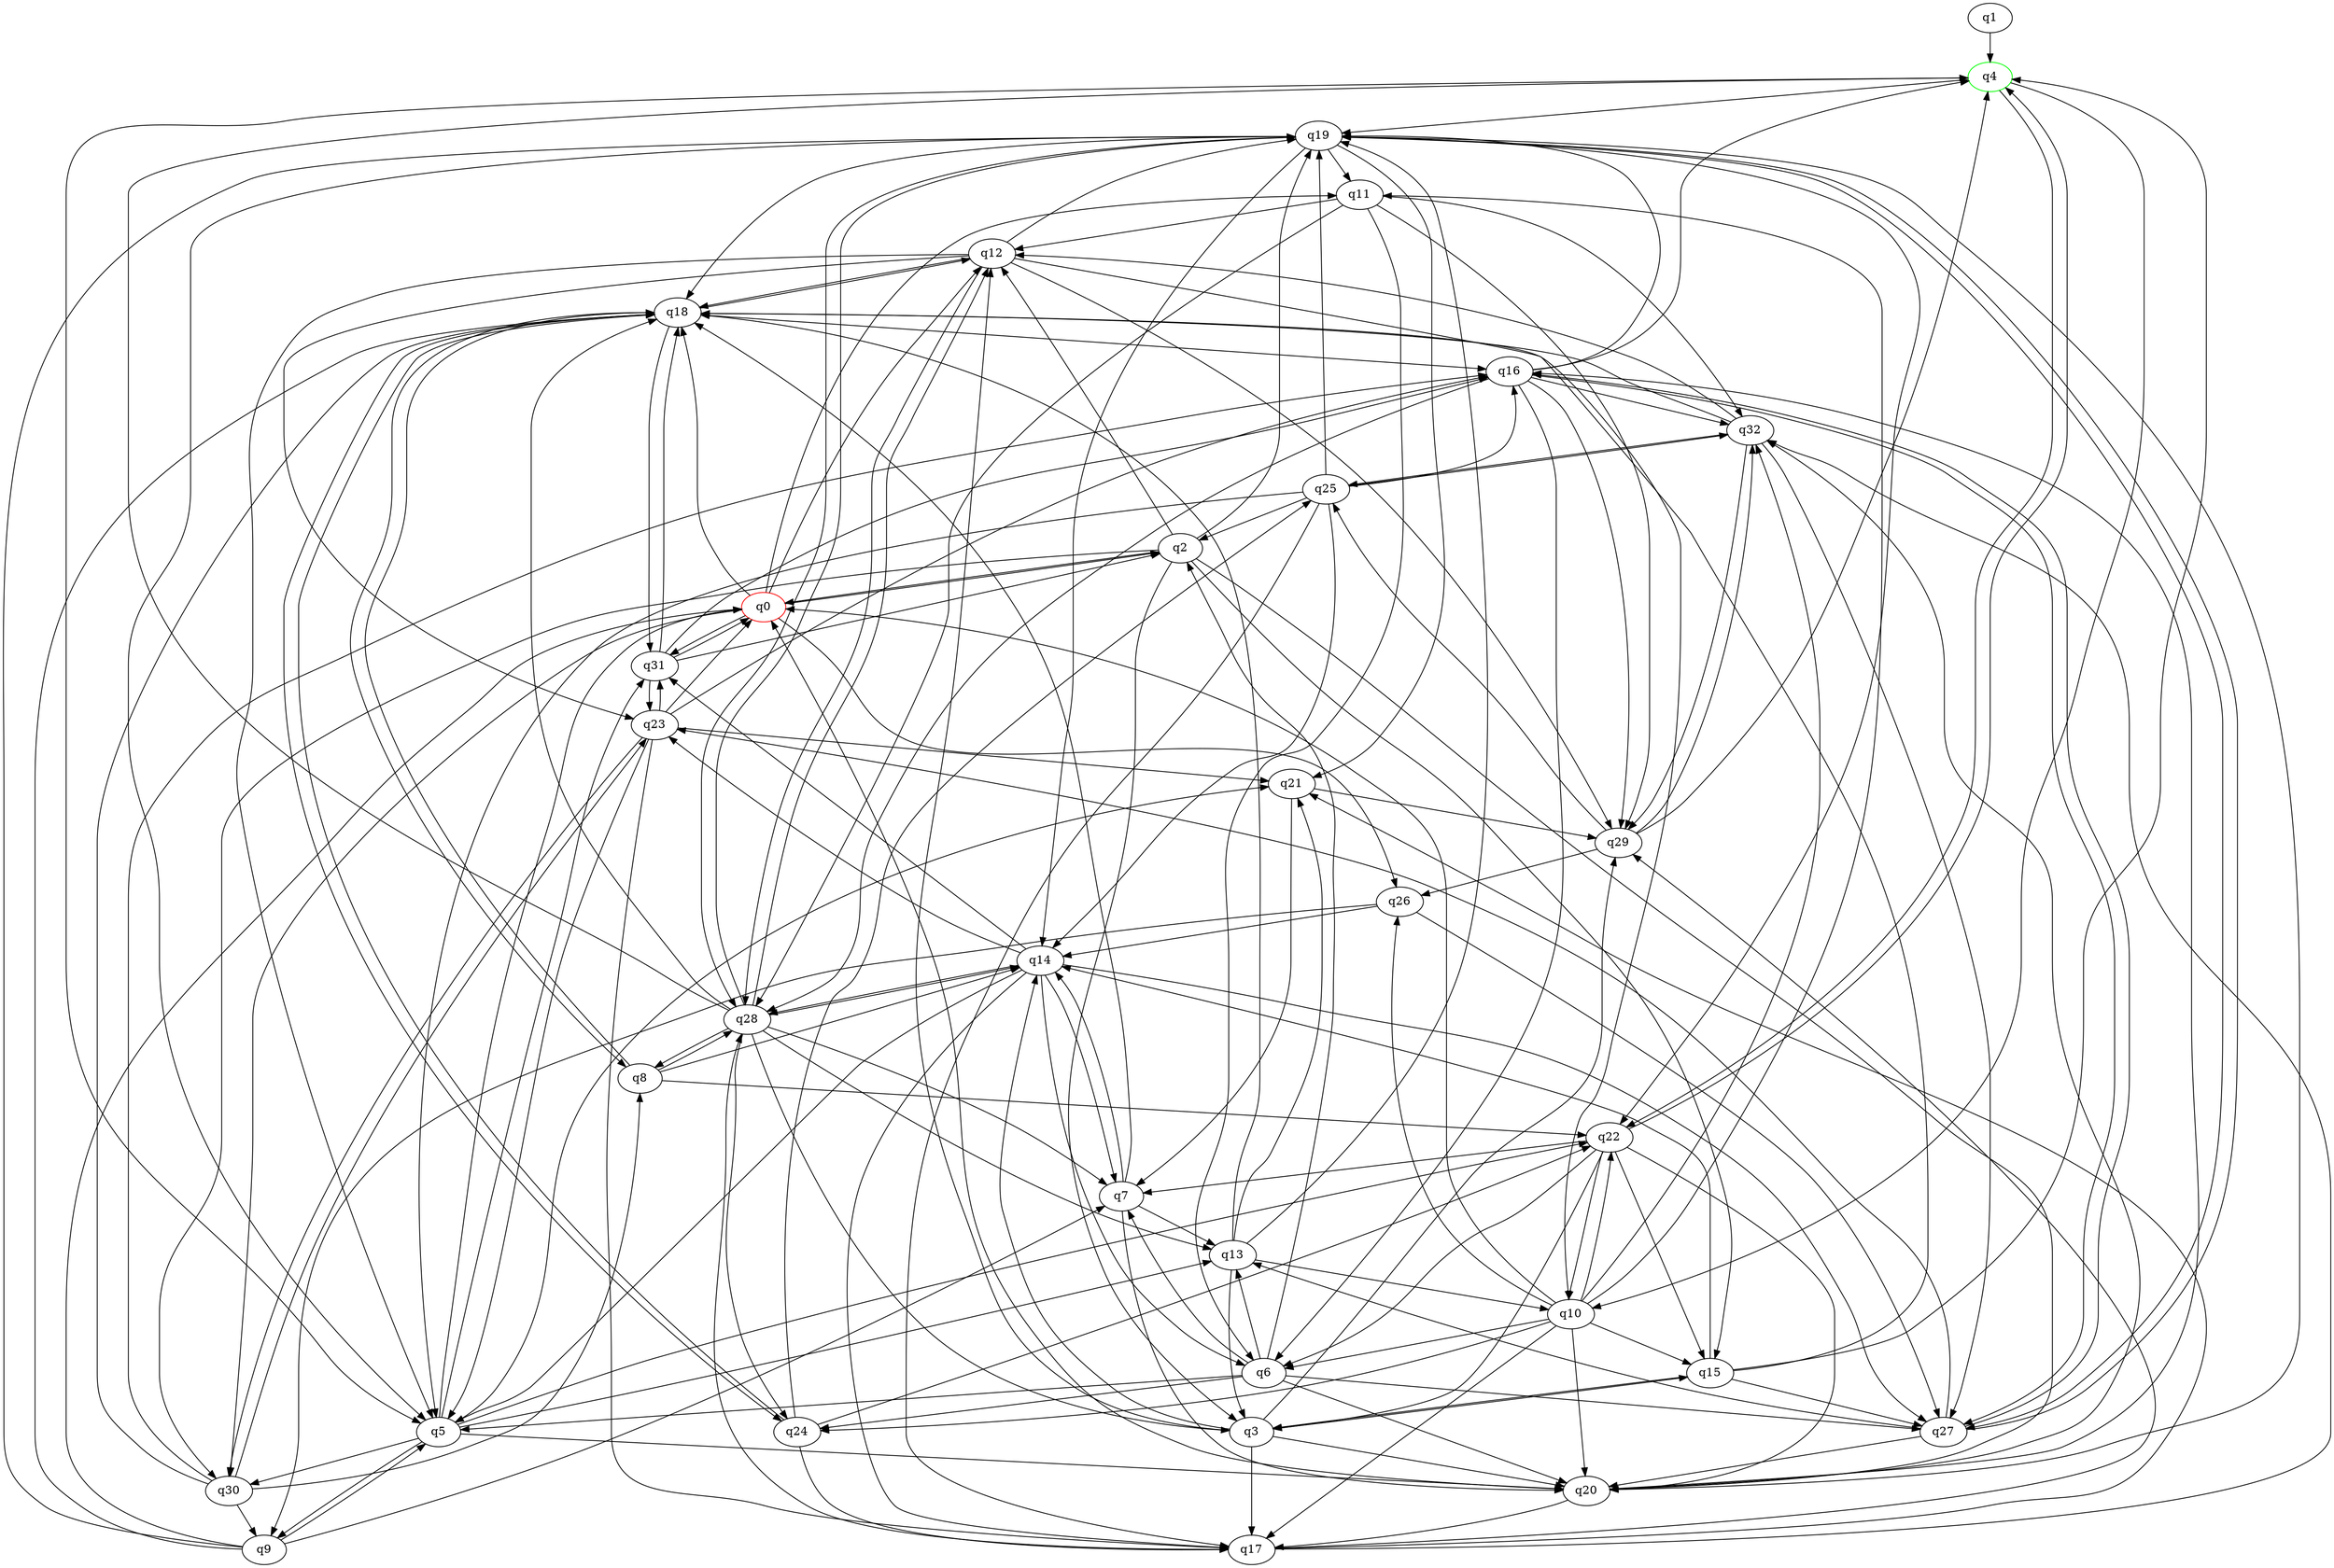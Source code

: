 digraph A{
q4 [initial=1,color=green];
q0 [final=1,color=red];
q0 -> q2;
q0 -> q11;
q0 -> q12;
q0 -> q18;
q0 -> q26;
q0 -> q30;
q0 -> q31;
q1 -> q4;
q2 -> q0;
q2 -> q3;
q2 -> q12;
q2 -> q15;
q2 -> q19;
q2 -> q20;
q2 -> q30;
q3 -> q12;
q3 -> q14;
q3 -> q15;
q3 -> q17;
q3 -> q20;
q3 -> q29;
q4 -> q5;
q4 -> q10;
q4 -> q19;
q4 -> q22;
q5 -> q0;
q5 -> q9;
q5 -> q13;
q5 -> q20;
q5 -> q21;
q5 -> q22;
q5 -> q30;
q5 -> q31;
q6 -> q2;
q6 -> q5;
q6 -> q7;
q6 -> q13;
q6 -> q20;
q6 -> q24;
q6 -> q27;
q7 -> q13;
q7 -> q14;
q7 -> q18;
q7 -> q20;
q8 -> q14;
q8 -> q18;
q8 -> q22;
q8 -> q28;
q9 -> q0;
q9 -> q5;
q9 -> q7;
q9 -> q18;
q9 -> q19;
q10 -> q0;
q10 -> q6;
q10 -> q11;
q10 -> q15;
q10 -> q17;
q10 -> q20;
q10 -> q22;
q10 -> q24;
q10 -> q26;
q10 -> q32;
q11 -> q6;
q11 -> q12;
q11 -> q28;
q11 -> q29;
q11 -> q32;
q12 -> q5;
q12 -> q10;
q12 -> q18;
q12 -> q19;
q12 -> q23;
q12 -> q28;
q12 -> q29;
q13 -> q3;
q13 -> q10;
q13 -> q18;
q13 -> q19;
q13 -> q21;
q14 -> q5;
q14 -> q6;
q14 -> q7;
q14 -> q17;
q14 -> q23;
q14 -> q27;
q14 -> q28;
q14 -> q31;
q15 -> q3;
q15 -> q4;
q15 -> q14;
q15 -> q18;
q15 -> q27;
q16 -> q4;
q16 -> q6;
q16 -> q19;
q16 -> q27;
q16 -> q28;
q16 -> q29;
q16 -> q32;
q17 -> q21;
q17 -> q28;
q17 -> q29;
q17 -> q32;
q18 -> q8;
q18 -> q12;
q18 -> q16;
q18 -> q24;
q18 -> q31;
q19 -> q5;
q19 -> q11;
q19 -> q14;
q19 -> q18;
q19 -> q20;
q19 -> q21;
q19 -> q22;
q19 -> q27;
q19 -> q28;
q20 -> q0;
q20 -> q16;
q20 -> q17;
q20 -> q32;
q21 -> q7;
q21 -> q29;
q22 -> q3;
q22 -> q4;
q22 -> q6;
q22 -> q7;
q22 -> q10;
q22 -> q15;
q22 -> q20;
q23 -> q0;
q23 -> q5;
q23 -> q16;
q23 -> q17;
q23 -> q21;
q23 -> q30;
q23 -> q31;
q24 -> q17;
q24 -> q18;
q24 -> q22;
q24 -> q25;
q25 -> q2;
q25 -> q5;
q25 -> q14;
q25 -> q16;
q25 -> q17;
q25 -> q19;
q25 -> q32;
q26 -> q9;
q26 -> q14;
q26 -> q27;
q27 -> q13;
q27 -> q16;
q27 -> q19;
q27 -> q20;
q27 -> q23;
q28 -> q3;
q28 -> q4;
q28 -> q7;
q28 -> q8;
q28 -> q12;
q28 -> q13;
q28 -> q14;
q28 -> q18;
q28 -> q19;
q28 -> q24;
q29 -> q4;
q29 -> q25;
q29 -> q26;
q29 -> q32;
q30 -> q8;
q30 -> q9;
q30 -> q16;
q30 -> q18;
q30 -> q23;
q31 -> q0;
q31 -> q2;
q31 -> q16;
q31 -> q18;
q31 -> q23;
q32 -> q12;
q32 -> q18;
q32 -> q25;
q32 -> q27;
q32 -> q29;
}